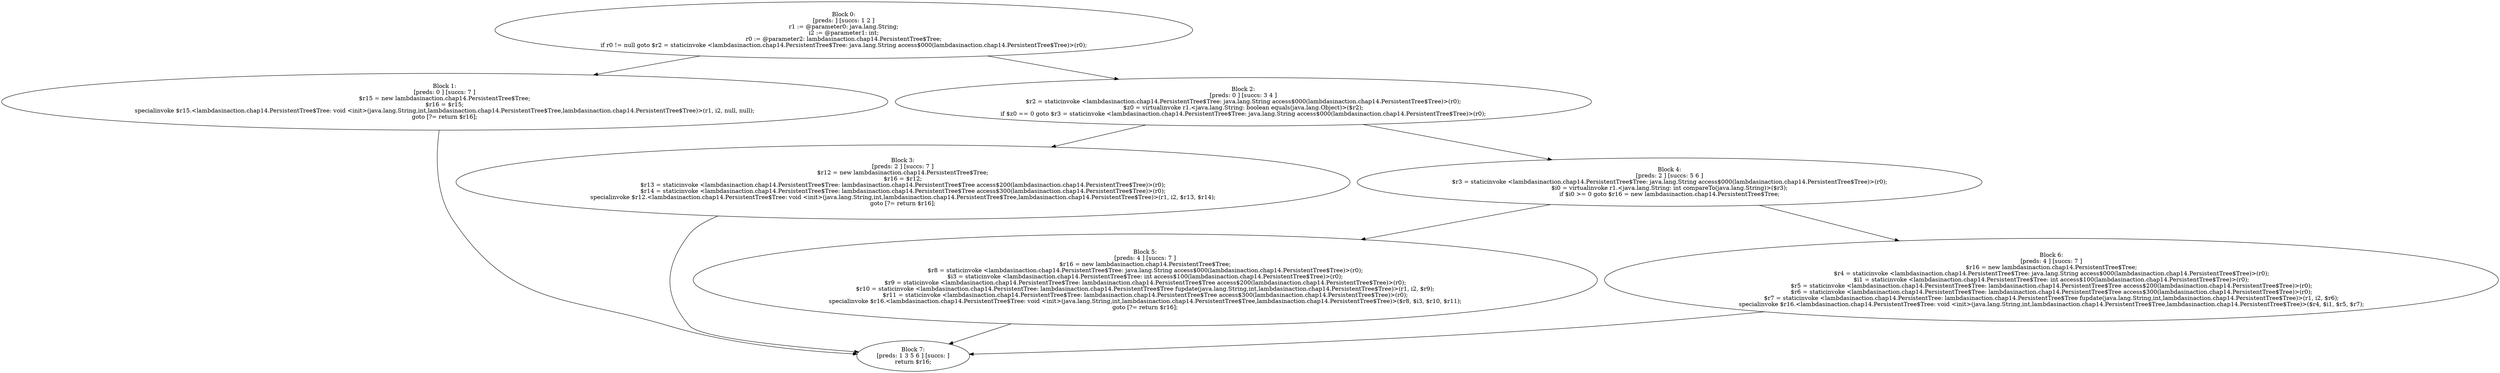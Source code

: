 digraph "unitGraph" {
    "Block 0:
[preds: ] [succs: 1 2 ]
r1 := @parameter0: java.lang.String;
i2 := @parameter1: int;
r0 := @parameter2: lambdasinaction.chap14.PersistentTree$Tree;
if r0 != null goto $r2 = staticinvoke <lambdasinaction.chap14.PersistentTree$Tree: java.lang.String access$000(lambdasinaction.chap14.PersistentTree$Tree)>(r0);
"
    "Block 1:
[preds: 0 ] [succs: 7 ]
$r15 = new lambdasinaction.chap14.PersistentTree$Tree;
$r16 = $r15;
specialinvoke $r15.<lambdasinaction.chap14.PersistentTree$Tree: void <init>(java.lang.String,int,lambdasinaction.chap14.PersistentTree$Tree,lambdasinaction.chap14.PersistentTree$Tree)>(r1, i2, null, null);
goto [?= return $r16];
"
    "Block 2:
[preds: 0 ] [succs: 3 4 ]
$r2 = staticinvoke <lambdasinaction.chap14.PersistentTree$Tree: java.lang.String access$000(lambdasinaction.chap14.PersistentTree$Tree)>(r0);
$z0 = virtualinvoke r1.<java.lang.String: boolean equals(java.lang.Object)>($r2);
if $z0 == 0 goto $r3 = staticinvoke <lambdasinaction.chap14.PersistentTree$Tree: java.lang.String access$000(lambdasinaction.chap14.PersistentTree$Tree)>(r0);
"
    "Block 3:
[preds: 2 ] [succs: 7 ]
$r12 = new lambdasinaction.chap14.PersistentTree$Tree;
$r16 = $r12;
$r13 = staticinvoke <lambdasinaction.chap14.PersistentTree$Tree: lambdasinaction.chap14.PersistentTree$Tree access$200(lambdasinaction.chap14.PersistentTree$Tree)>(r0);
$r14 = staticinvoke <lambdasinaction.chap14.PersistentTree$Tree: lambdasinaction.chap14.PersistentTree$Tree access$300(lambdasinaction.chap14.PersistentTree$Tree)>(r0);
specialinvoke $r12.<lambdasinaction.chap14.PersistentTree$Tree: void <init>(java.lang.String,int,lambdasinaction.chap14.PersistentTree$Tree,lambdasinaction.chap14.PersistentTree$Tree)>(r1, i2, $r13, $r14);
goto [?= return $r16];
"
    "Block 4:
[preds: 2 ] [succs: 5 6 ]
$r3 = staticinvoke <lambdasinaction.chap14.PersistentTree$Tree: java.lang.String access$000(lambdasinaction.chap14.PersistentTree$Tree)>(r0);
$i0 = virtualinvoke r1.<java.lang.String: int compareTo(java.lang.String)>($r3);
if $i0 >= 0 goto $r16 = new lambdasinaction.chap14.PersistentTree$Tree;
"
    "Block 5:
[preds: 4 ] [succs: 7 ]
$r16 = new lambdasinaction.chap14.PersistentTree$Tree;
$r8 = staticinvoke <lambdasinaction.chap14.PersistentTree$Tree: java.lang.String access$000(lambdasinaction.chap14.PersistentTree$Tree)>(r0);
$i3 = staticinvoke <lambdasinaction.chap14.PersistentTree$Tree: int access$100(lambdasinaction.chap14.PersistentTree$Tree)>(r0);
$r9 = staticinvoke <lambdasinaction.chap14.PersistentTree$Tree: lambdasinaction.chap14.PersistentTree$Tree access$200(lambdasinaction.chap14.PersistentTree$Tree)>(r0);
$r10 = staticinvoke <lambdasinaction.chap14.PersistentTree: lambdasinaction.chap14.PersistentTree$Tree fupdate(java.lang.String,int,lambdasinaction.chap14.PersistentTree$Tree)>(r1, i2, $r9);
$r11 = staticinvoke <lambdasinaction.chap14.PersistentTree$Tree: lambdasinaction.chap14.PersistentTree$Tree access$300(lambdasinaction.chap14.PersistentTree$Tree)>(r0);
specialinvoke $r16.<lambdasinaction.chap14.PersistentTree$Tree: void <init>(java.lang.String,int,lambdasinaction.chap14.PersistentTree$Tree,lambdasinaction.chap14.PersistentTree$Tree)>($r8, $i3, $r10, $r11);
goto [?= return $r16];
"
    "Block 6:
[preds: 4 ] [succs: 7 ]
$r16 = new lambdasinaction.chap14.PersistentTree$Tree;
$r4 = staticinvoke <lambdasinaction.chap14.PersistentTree$Tree: java.lang.String access$000(lambdasinaction.chap14.PersistentTree$Tree)>(r0);
$i1 = staticinvoke <lambdasinaction.chap14.PersistentTree$Tree: int access$100(lambdasinaction.chap14.PersistentTree$Tree)>(r0);
$r5 = staticinvoke <lambdasinaction.chap14.PersistentTree$Tree: lambdasinaction.chap14.PersistentTree$Tree access$200(lambdasinaction.chap14.PersistentTree$Tree)>(r0);
$r6 = staticinvoke <lambdasinaction.chap14.PersistentTree$Tree: lambdasinaction.chap14.PersistentTree$Tree access$300(lambdasinaction.chap14.PersistentTree$Tree)>(r0);
$r7 = staticinvoke <lambdasinaction.chap14.PersistentTree: lambdasinaction.chap14.PersistentTree$Tree fupdate(java.lang.String,int,lambdasinaction.chap14.PersistentTree$Tree)>(r1, i2, $r6);
specialinvoke $r16.<lambdasinaction.chap14.PersistentTree$Tree: void <init>(java.lang.String,int,lambdasinaction.chap14.PersistentTree$Tree,lambdasinaction.chap14.PersistentTree$Tree)>($r4, $i1, $r5, $r7);
"
    "Block 7:
[preds: 1 3 5 6 ] [succs: ]
return $r16;
"
    "Block 0:
[preds: ] [succs: 1 2 ]
r1 := @parameter0: java.lang.String;
i2 := @parameter1: int;
r0 := @parameter2: lambdasinaction.chap14.PersistentTree$Tree;
if r0 != null goto $r2 = staticinvoke <lambdasinaction.chap14.PersistentTree$Tree: java.lang.String access$000(lambdasinaction.chap14.PersistentTree$Tree)>(r0);
"->"Block 1:
[preds: 0 ] [succs: 7 ]
$r15 = new lambdasinaction.chap14.PersistentTree$Tree;
$r16 = $r15;
specialinvoke $r15.<lambdasinaction.chap14.PersistentTree$Tree: void <init>(java.lang.String,int,lambdasinaction.chap14.PersistentTree$Tree,lambdasinaction.chap14.PersistentTree$Tree)>(r1, i2, null, null);
goto [?= return $r16];
";
    "Block 0:
[preds: ] [succs: 1 2 ]
r1 := @parameter0: java.lang.String;
i2 := @parameter1: int;
r0 := @parameter2: lambdasinaction.chap14.PersistentTree$Tree;
if r0 != null goto $r2 = staticinvoke <lambdasinaction.chap14.PersistentTree$Tree: java.lang.String access$000(lambdasinaction.chap14.PersistentTree$Tree)>(r0);
"->"Block 2:
[preds: 0 ] [succs: 3 4 ]
$r2 = staticinvoke <lambdasinaction.chap14.PersistentTree$Tree: java.lang.String access$000(lambdasinaction.chap14.PersistentTree$Tree)>(r0);
$z0 = virtualinvoke r1.<java.lang.String: boolean equals(java.lang.Object)>($r2);
if $z0 == 0 goto $r3 = staticinvoke <lambdasinaction.chap14.PersistentTree$Tree: java.lang.String access$000(lambdasinaction.chap14.PersistentTree$Tree)>(r0);
";
    "Block 1:
[preds: 0 ] [succs: 7 ]
$r15 = new lambdasinaction.chap14.PersistentTree$Tree;
$r16 = $r15;
specialinvoke $r15.<lambdasinaction.chap14.PersistentTree$Tree: void <init>(java.lang.String,int,lambdasinaction.chap14.PersistentTree$Tree,lambdasinaction.chap14.PersistentTree$Tree)>(r1, i2, null, null);
goto [?= return $r16];
"->"Block 7:
[preds: 1 3 5 6 ] [succs: ]
return $r16;
";
    "Block 2:
[preds: 0 ] [succs: 3 4 ]
$r2 = staticinvoke <lambdasinaction.chap14.PersistentTree$Tree: java.lang.String access$000(lambdasinaction.chap14.PersistentTree$Tree)>(r0);
$z0 = virtualinvoke r1.<java.lang.String: boolean equals(java.lang.Object)>($r2);
if $z0 == 0 goto $r3 = staticinvoke <lambdasinaction.chap14.PersistentTree$Tree: java.lang.String access$000(lambdasinaction.chap14.PersistentTree$Tree)>(r0);
"->"Block 3:
[preds: 2 ] [succs: 7 ]
$r12 = new lambdasinaction.chap14.PersistentTree$Tree;
$r16 = $r12;
$r13 = staticinvoke <lambdasinaction.chap14.PersistentTree$Tree: lambdasinaction.chap14.PersistentTree$Tree access$200(lambdasinaction.chap14.PersistentTree$Tree)>(r0);
$r14 = staticinvoke <lambdasinaction.chap14.PersistentTree$Tree: lambdasinaction.chap14.PersistentTree$Tree access$300(lambdasinaction.chap14.PersistentTree$Tree)>(r0);
specialinvoke $r12.<lambdasinaction.chap14.PersistentTree$Tree: void <init>(java.lang.String,int,lambdasinaction.chap14.PersistentTree$Tree,lambdasinaction.chap14.PersistentTree$Tree)>(r1, i2, $r13, $r14);
goto [?= return $r16];
";
    "Block 2:
[preds: 0 ] [succs: 3 4 ]
$r2 = staticinvoke <lambdasinaction.chap14.PersistentTree$Tree: java.lang.String access$000(lambdasinaction.chap14.PersistentTree$Tree)>(r0);
$z0 = virtualinvoke r1.<java.lang.String: boolean equals(java.lang.Object)>($r2);
if $z0 == 0 goto $r3 = staticinvoke <lambdasinaction.chap14.PersistentTree$Tree: java.lang.String access$000(lambdasinaction.chap14.PersistentTree$Tree)>(r0);
"->"Block 4:
[preds: 2 ] [succs: 5 6 ]
$r3 = staticinvoke <lambdasinaction.chap14.PersistentTree$Tree: java.lang.String access$000(lambdasinaction.chap14.PersistentTree$Tree)>(r0);
$i0 = virtualinvoke r1.<java.lang.String: int compareTo(java.lang.String)>($r3);
if $i0 >= 0 goto $r16 = new lambdasinaction.chap14.PersistentTree$Tree;
";
    "Block 3:
[preds: 2 ] [succs: 7 ]
$r12 = new lambdasinaction.chap14.PersistentTree$Tree;
$r16 = $r12;
$r13 = staticinvoke <lambdasinaction.chap14.PersistentTree$Tree: lambdasinaction.chap14.PersistentTree$Tree access$200(lambdasinaction.chap14.PersistentTree$Tree)>(r0);
$r14 = staticinvoke <lambdasinaction.chap14.PersistentTree$Tree: lambdasinaction.chap14.PersistentTree$Tree access$300(lambdasinaction.chap14.PersistentTree$Tree)>(r0);
specialinvoke $r12.<lambdasinaction.chap14.PersistentTree$Tree: void <init>(java.lang.String,int,lambdasinaction.chap14.PersistentTree$Tree,lambdasinaction.chap14.PersistentTree$Tree)>(r1, i2, $r13, $r14);
goto [?= return $r16];
"->"Block 7:
[preds: 1 3 5 6 ] [succs: ]
return $r16;
";
    "Block 4:
[preds: 2 ] [succs: 5 6 ]
$r3 = staticinvoke <lambdasinaction.chap14.PersistentTree$Tree: java.lang.String access$000(lambdasinaction.chap14.PersistentTree$Tree)>(r0);
$i0 = virtualinvoke r1.<java.lang.String: int compareTo(java.lang.String)>($r3);
if $i0 >= 0 goto $r16 = new lambdasinaction.chap14.PersistentTree$Tree;
"->"Block 5:
[preds: 4 ] [succs: 7 ]
$r16 = new lambdasinaction.chap14.PersistentTree$Tree;
$r8 = staticinvoke <lambdasinaction.chap14.PersistentTree$Tree: java.lang.String access$000(lambdasinaction.chap14.PersistentTree$Tree)>(r0);
$i3 = staticinvoke <lambdasinaction.chap14.PersistentTree$Tree: int access$100(lambdasinaction.chap14.PersistentTree$Tree)>(r0);
$r9 = staticinvoke <lambdasinaction.chap14.PersistentTree$Tree: lambdasinaction.chap14.PersistentTree$Tree access$200(lambdasinaction.chap14.PersistentTree$Tree)>(r0);
$r10 = staticinvoke <lambdasinaction.chap14.PersistentTree: lambdasinaction.chap14.PersistentTree$Tree fupdate(java.lang.String,int,lambdasinaction.chap14.PersistentTree$Tree)>(r1, i2, $r9);
$r11 = staticinvoke <lambdasinaction.chap14.PersistentTree$Tree: lambdasinaction.chap14.PersistentTree$Tree access$300(lambdasinaction.chap14.PersistentTree$Tree)>(r0);
specialinvoke $r16.<lambdasinaction.chap14.PersistentTree$Tree: void <init>(java.lang.String,int,lambdasinaction.chap14.PersistentTree$Tree,lambdasinaction.chap14.PersistentTree$Tree)>($r8, $i3, $r10, $r11);
goto [?= return $r16];
";
    "Block 4:
[preds: 2 ] [succs: 5 6 ]
$r3 = staticinvoke <lambdasinaction.chap14.PersistentTree$Tree: java.lang.String access$000(lambdasinaction.chap14.PersistentTree$Tree)>(r0);
$i0 = virtualinvoke r1.<java.lang.String: int compareTo(java.lang.String)>($r3);
if $i0 >= 0 goto $r16 = new lambdasinaction.chap14.PersistentTree$Tree;
"->"Block 6:
[preds: 4 ] [succs: 7 ]
$r16 = new lambdasinaction.chap14.PersistentTree$Tree;
$r4 = staticinvoke <lambdasinaction.chap14.PersistentTree$Tree: java.lang.String access$000(lambdasinaction.chap14.PersistentTree$Tree)>(r0);
$i1 = staticinvoke <lambdasinaction.chap14.PersistentTree$Tree: int access$100(lambdasinaction.chap14.PersistentTree$Tree)>(r0);
$r5 = staticinvoke <lambdasinaction.chap14.PersistentTree$Tree: lambdasinaction.chap14.PersistentTree$Tree access$200(lambdasinaction.chap14.PersistentTree$Tree)>(r0);
$r6 = staticinvoke <lambdasinaction.chap14.PersistentTree$Tree: lambdasinaction.chap14.PersistentTree$Tree access$300(lambdasinaction.chap14.PersistentTree$Tree)>(r0);
$r7 = staticinvoke <lambdasinaction.chap14.PersistentTree: lambdasinaction.chap14.PersistentTree$Tree fupdate(java.lang.String,int,lambdasinaction.chap14.PersistentTree$Tree)>(r1, i2, $r6);
specialinvoke $r16.<lambdasinaction.chap14.PersistentTree$Tree: void <init>(java.lang.String,int,lambdasinaction.chap14.PersistentTree$Tree,lambdasinaction.chap14.PersistentTree$Tree)>($r4, $i1, $r5, $r7);
";
    "Block 5:
[preds: 4 ] [succs: 7 ]
$r16 = new lambdasinaction.chap14.PersistentTree$Tree;
$r8 = staticinvoke <lambdasinaction.chap14.PersistentTree$Tree: java.lang.String access$000(lambdasinaction.chap14.PersistentTree$Tree)>(r0);
$i3 = staticinvoke <lambdasinaction.chap14.PersistentTree$Tree: int access$100(lambdasinaction.chap14.PersistentTree$Tree)>(r0);
$r9 = staticinvoke <lambdasinaction.chap14.PersistentTree$Tree: lambdasinaction.chap14.PersistentTree$Tree access$200(lambdasinaction.chap14.PersistentTree$Tree)>(r0);
$r10 = staticinvoke <lambdasinaction.chap14.PersistentTree: lambdasinaction.chap14.PersistentTree$Tree fupdate(java.lang.String,int,lambdasinaction.chap14.PersistentTree$Tree)>(r1, i2, $r9);
$r11 = staticinvoke <lambdasinaction.chap14.PersistentTree$Tree: lambdasinaction.chap14.PersistentTree$Tree access$300(lambdasinaction.chap14.PersistentTree$Tree)>(r0);
specialinvoke $r16.<lambdasinaction.chap14.PersistentTree$Tree: void <init>(java.lang.String,int,lambdasinaction.chap14.PersistentTree$Tree,lambdasinaction.chap14.PersistentTree$Tree)>($r8, $i3, $r10, $r11);
goto [?= return $r16];
"->"Block 7:
[preds: 1 3 5 6 ] [succs: ]
return $r16;
";
    "Block 6:
[preds: 4 ] [succs: 7 ]
$r16 = new lambdasinaction.chap14.PersistentTree$Tree;
$r4 = staticinvoke <lambdasinaction.chap14.PersistentTree$Tree: java.lang.String access$000(lambdasinaction.chap14.PersistentTree$Tree)>(r0);
$i1 = staticinvoke <lambdasinaction.chap14.PersistentTree$Tree: int access$100(lambdasinaction.chap14.PersistentTree$Tree)>(r0);
$r5 = staticinvoke <lambdasinaction.chap14.PersistentTree$Tree: lambdasinaction.chap14.PersistentTree$Tree access$200(lambdasinaction.chap14.PersistentTree$Tree)>(r0);
$r6 = staticinvoke <lambdasinaction.chap14.PersistentTree$Tree: lambdasinaction.chap14.PersistentTree$Tree access$300(lambdasinaction.chap14.PersistentTree$Tree)>(r0);
$r7 = staticinvoke <lambdasinaction.chap14.PersistentTree: lambdasinaction.chap14.PersistentTree$Tree fupdate(java.lang.String,int,lambdasinaction.chap14.PersistentTree$Tree)>(r1, i2, $r6);
specialinvoke $r16.<lambdasinaction.chap14.PersistentTree$Tree: void <init>(java.lang.String,int,lambdasinaction.chap14.PersistentTree$Tree,lambdasinaction.chap14.PersistentTree$Tree)>($r4, $i1, $r5, $r7);
"->"Block 7:
[preds: 1 3 5 6 ] [succs: ]
return $r16;
";
}
